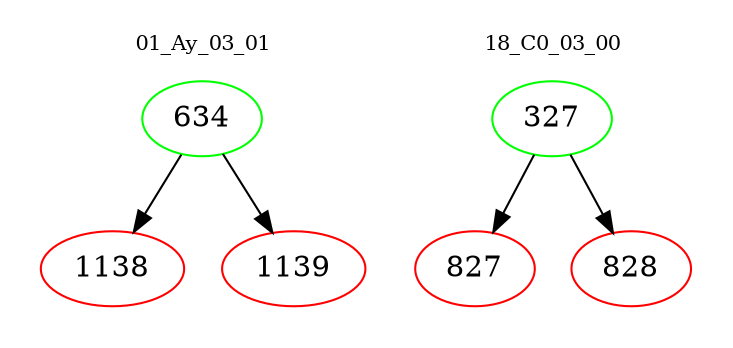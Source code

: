 digraph{
subgraph cluster_0 {
color = white
label = "01_Ay_03_01";
fontsize=10;
T0_634 [label="634", color="green"]
T0_634 -> T0_1138 [color="black"]
T0_1138 [label="1138", color="red"]
T0_634 -> T0_1139 [color="black"]
T0_1139 [label="1139", color="red"]
}
subgraph cluster_1 {
color = white
label = "18_C0_03_00";
fontsize=10;
T1_327 [label="327", color="green"]
T1_327 -> T1_827 [color="black"]
T1_827 [label="827", color="red"]
T1_327 -> T1_828 [color="black"]
T1_828 [label="828", color="red"]
}
}
